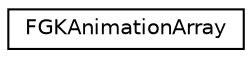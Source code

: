 digraph "Graphical Class Hierarchy"
{
 // LATEX_PDF_SIZE
  edge [fontname="Helvetica",fontsize="10",labelfontname="Helvetica",labelfontsize="10"];
  node [fontname="Helvetica",fontsize="10",shape=record];
  rankdir="LR";
  Node0 [label="FGKAnimationArray",height=0.2,width=0.4,color="black", fillcolor="white", style="filled",URL="$structFGKAnimationArray.html",tooltip=" "];
}
